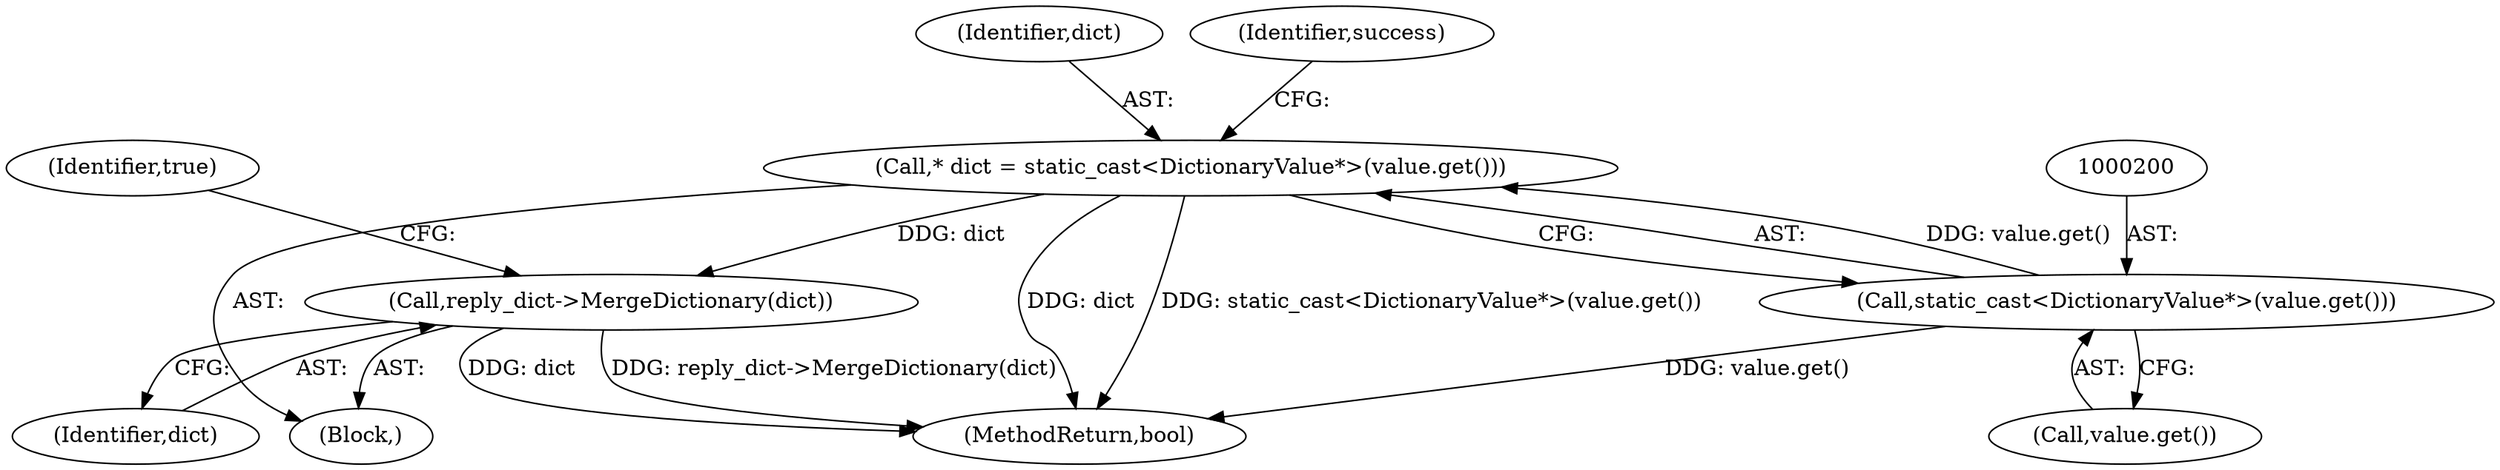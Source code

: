 digraph "0_Chrome_4ab22cfc619ee8ff17a8c50e289ec3b30731ceba@pointer" {
"1000238" [label="(Call,reply_dict->MergeDictionary(dict))"];
"1000197" [label="(Call,* dict = static_cast<DictionaryValue*>(value.get()))"];
"1000199" [label="(Call,static_cast<DictionaryValue*>(value.get()))"];
"1000242" [label="(MethodReturn,bool)"];
"1000199" [label="(Call,static_cast<DictionaryValue*>(value.get()))"];
"1000241" [label="(Identifier,true)"];
"1000197" [label="(Call,* dict = static_cast<DictionaryValue*>(value.get()))"];
"1000105" [label="(Block,)"];
"1000201" [label="(Call,value.get())"];
"1000198" [label="(Identifier,dict)"];
"1000239" [label="(Identifier,dict)"];
"1000204" [label="(Identifier,success)"];
"1000238" [label="(Call,reply_dict->MergeDictionary(dict))"];
"1000238" -> "1000105"  [label="AST: "];
"1000238" -> "1000239"  [label="CFG: "];
"1000239" -> "1000238"  [label="AST: "];
"1000241" -> "1000238"  [label="CFG: "];
"1000238" -> "1000242"  [label="DDG: dict"];
"1000238" -> "1000242"  [label="DDG: reply_dict->MergeDictionary(dict)"];
"1000197" -> "1000238"  [label="DDG: dict"];
"1000197" -> "1000105"  [label="AST: "];
"1000197" -> "1000199"  [label="CFG: "];
"1000198" -> "1000197"  [label="AST: "];
"1000199" -> "1000197"  [label="AST: "];
"1000204" -> "1000197"  [label="CFG: "];
"1000197" -> "1000242"  [label="DDG: static_cast<DictionaryValue*>(value.get())"];
"1000197" -> "1000242"  [label="DDG: dict"];
"1000199" -> "1000197"  [label="DDG: value.get()"];
"1000199" -> "1000201"  [label="CFG: "];
"1000200" -> "1000199"  [label="AST: "];
"1000201" -> "1000199"  [label="AST: "];
"1000199" -> "1000242"  [label="DDG: value.get()"];
}
